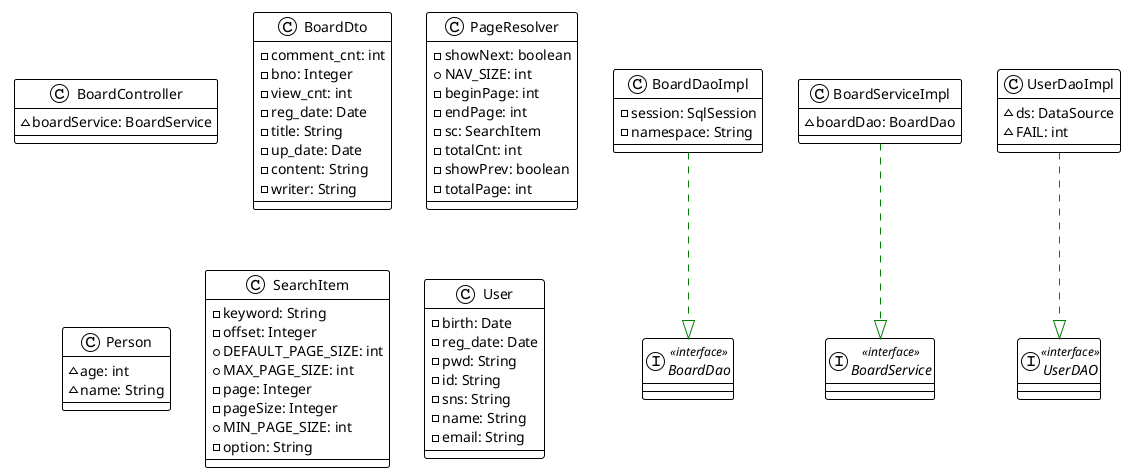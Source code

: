 @startuml

!theme plain
top to bottom direction
skinparam linetype ortho

class BoardController {
  ~ boardService: BoardService
}
interface BoardDao << interface >>
class BoardDaoImpl {
  - session: SqlSession
  - namespace: String
}
class BoardDto {
  - comment_cnt: int
  - bno: Integer
  - view_cnt: int
  - reg_date: Date
  - title: String
  - up_date: Date
  - content: String
  - writer: String
}
interface BoardService << interface >>
class BoardServiceImpl {
  ~ boardDao: BoardDao
}
class PageResolver {
  - showNext: boolean
  + NAV_SIZE: int
  - beginPage: int
  - endPage: int
  - sc: SearchItem
  - totalCnt: int
  - showPrev: boolean
  - totalPage: int
}
class Person {
  ~ age: int
  ~ name: String
}
class SearchItem {
  - keyword: String
  - offset: Integer
  + DEFAULT_PAGE_SIZE: int
  + MAX_PAGE_SIZE: int
  - page: Integer
  - pageSize: Integer
  + MIN_PAGE_SIZE: int
  - option: String
}
class User {
  - birth: Date
  - reg_date: Date
  - pwd: String
  - id: String
  - sns: String
  - name: String
  - email: String
}
interface UserDAO << interface >>
class UserDaoImpl {
  ~ ds: DataSource
  ~ FAIL: int
}

BoardDaoImpl      -[#008200,dashed]-^  BoardDao         
BoardServiceImpl  -[#008200,dashed]-^  BoardService     
UserDaoImpl       -[#008200,dashed]-^  UserDAO          
@enduml
